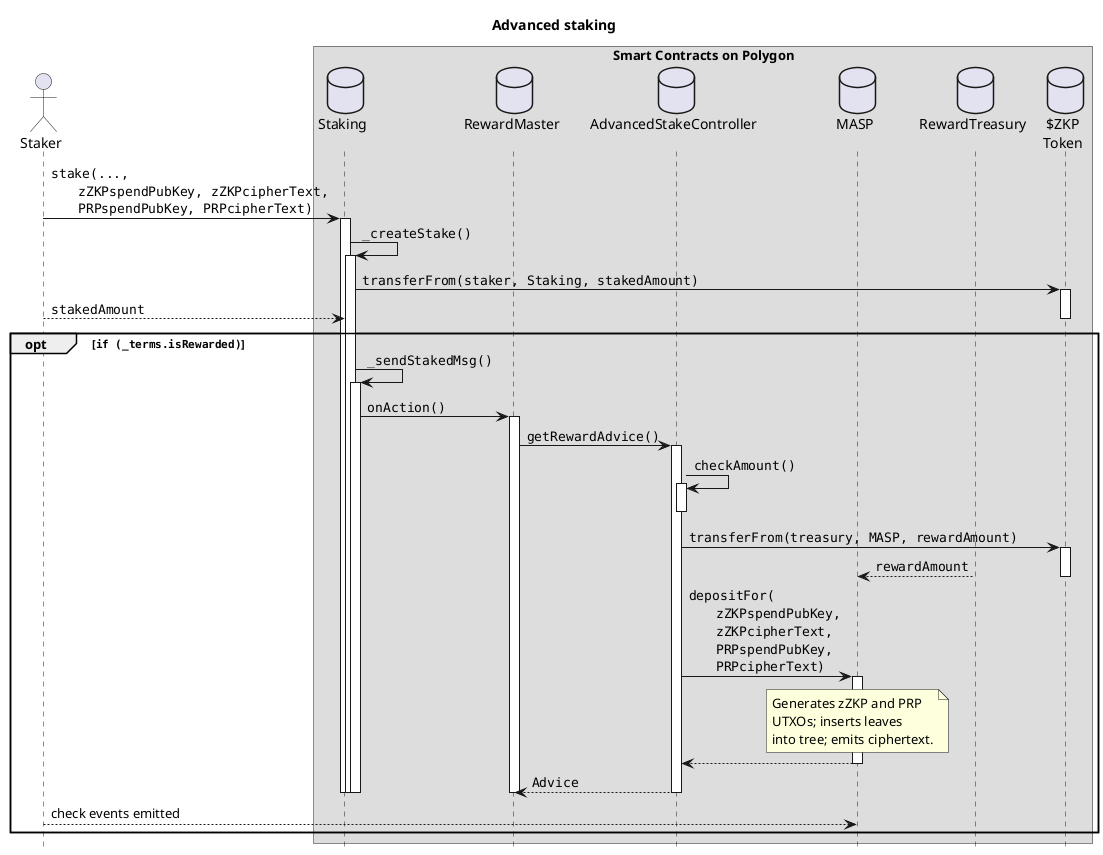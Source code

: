@startuml
'https://plantuml.com/sequence-diagram

title **Advanced staking**

'autonumber

<style>
</style>

hide footbox
actor "Staker" as staker

box "Smart Contracts on Polygon"
  database "Staking\n" as Staking
  database "RewardMaster\n" as rMaster
  database "AdvancedStakeController\n" as aSCtrl
  database "MASP\n" as MASP
  database "RewardTreasury\n" as rTreasury
  database "$ZKP\nToken" as PZKP
end box

staker -> Staking ++ : ""stake(...,""\n\t""zZKPspendPubKey, zZKPcipherText,""\n\t""PRPspendPubKey, PRPcipherText)""
  Staking -> Staking ++ : ""_createStake()""
    Staking -> PZKP ++ : ""transferFrom(staker, Staking, stakedAmount)""
      staker --> Staking : ""stakedAmount""
    deactivate
    opt ""if (_terms.isRewarded)""
      Staking -> Staking ++ : ""_sendStakedMsg()""
        'Staking -> SMP: _encodeStakeActionType()
        'return
        Staking -> rMaster ++ : ""onAction()""
          rMaster -> aSCtrl ++ : ""getRewardAdvice()""
            aSCtrl -> aSCtrl ++-- : ""checkAmount()""
            aSCtrl -> PZKP ++ : ""transferFrom(treasury, MASP, rewardAmount)""
              rTreasury --> MASP : ""rewardAmount""
            deactivate
            aSCtrl -> MASP ++ : ""depositFor(""\n\t""zZKPspendPubKey,""\n\t""zZKPcipherText,""\n\t""PRPspendPubKey,""\n\t""PRPcipherText)""
              'MASP -> MASP ++-- : ""deposit()""
              note over MASP
                Generates zZKP and PRP
                UTXOs; inserts leaves
                into tree; emits ciphertext.
              end note
            return
          return ""Advice""
        deactivate
      deactivate
    deactivate
  deactivate
  staker --> MASP : check events emitted
end
@enduml
